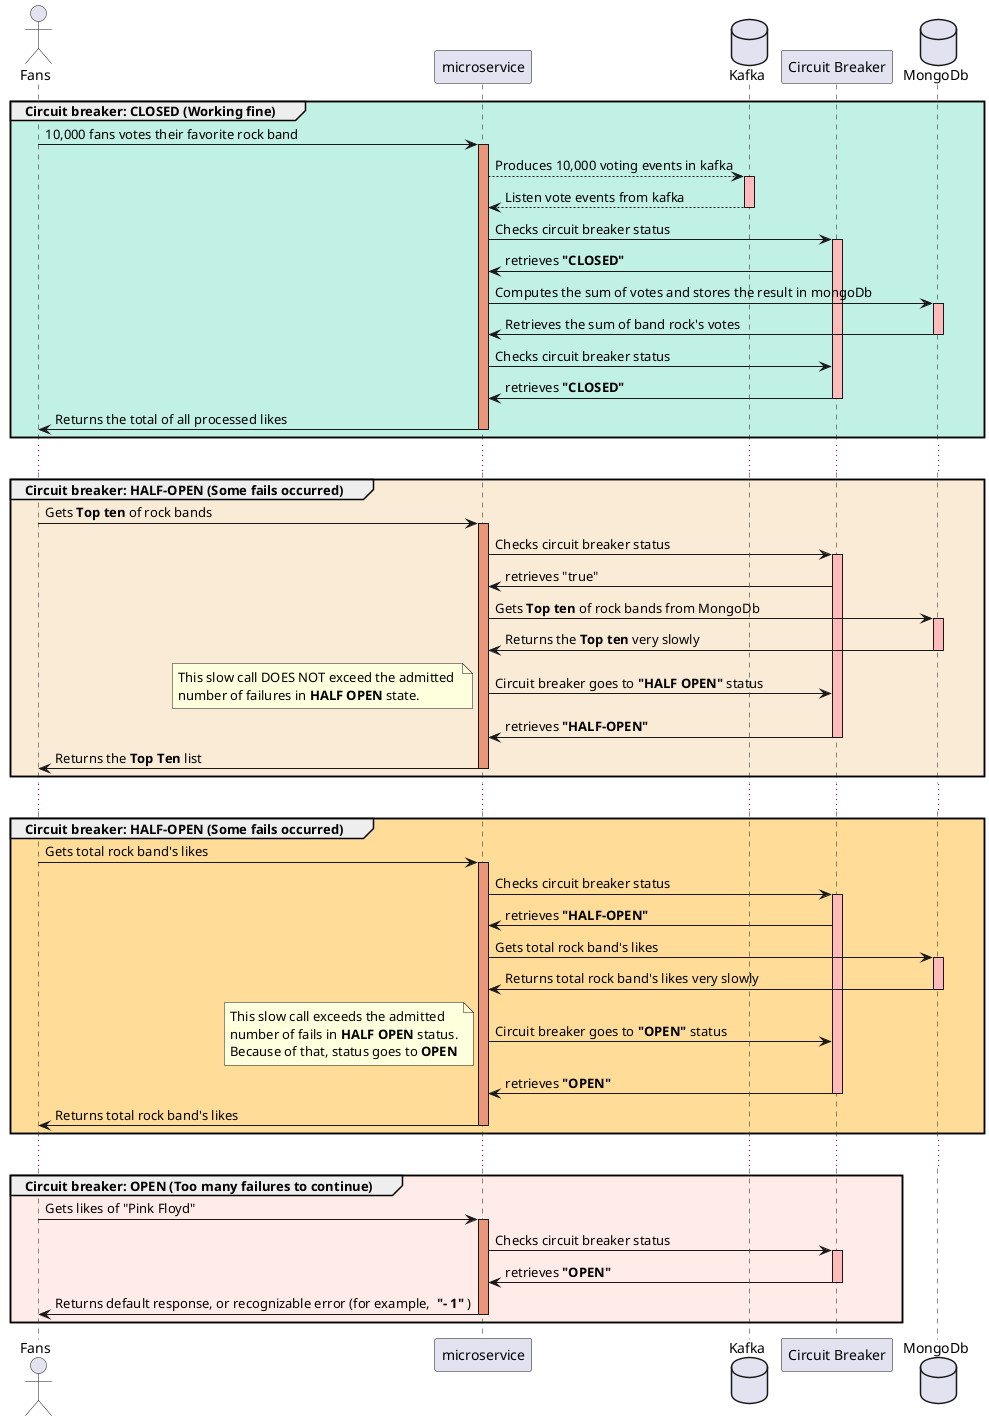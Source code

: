 @startuml

!define colorMicroservice DarkSalmon
!define colorKafka FFBBBB
!define colorCircuitBreaker FFBBBB
!define colorMongoDb FFBBBB

!define colorClosed c1f0e4
!define colorHalfOpen AntiqueWhite
!define colorHalfOpenFail ffdd99
!define colorOpen ffebe7

Actor "Fans"
Participant microservice
Database Kafka
Participant "Circuit Breaker"
Database MongoDb

group #colorClosed Circuit breaker: CLOSED (Working fine)
    "Fans" -> microservice: 10,000 fans votes their favorite rock band
    activate microservice #colorMicroservice
    microservice --> Kafka: Produces 10,000 voting events in kafka
    activate Kafka #colorKafka
    microservice <-- Kafka: Listen vote events from kafka
    deactivate Kafka
    microservice -> "Circuit Breaker": Checks circuit breaker status
    activate "Circuit Breaker" #colorCircuitBreaker
    microservice <- "Circuit Breaker": retrieves **"CLOSED"**
    microservice -> MongoDb: Computes the sum of votes and stores the result in mongoDb
    activate MongoDb #colorMongoDb
    microservice <- MongoDb: Retrieves the sum of band rock's votes
    deactivate MongoDb
    microservice -> "Circuit Breaker": Checks circuit breaker status
    microservice <- "Circuit Breaker": retrieves **"CLOSED"**
    deactivate "Circuit Breaker"
    "Fans" <- microservice: Returns the total of all processed likes
    deactivate microservice
end
...
group #colorHalfOpen Circuit breaker: HALF-OPEN (Some fails occurred)
    "Fans" -> microservice: Gets **Top ten** of rock bands
    activate microservice #colorMicroservice
    microservice -> "Circuit Breaker": Checks circuit breaker status
    activate "Circuit Breaker" #colorCircuitBreaker
    microservice <- "Circuit Breaker": retrieves "true"
    microservice -> MongoDb: Gets **Top ten** of rock bands from MongoDb
    activate MongoDb #colorMongoDb
    microservice <- MongoDb: Returns the **Top ten** very slowly
    deactivate MongoDb
    microservice -> "Circuit Breaker": Circuit breaker goes to **"HALF OPEN"** status
    note left: This slow call DOES NOT exceed the admitted \nnumber of failures in **HALF OPEN** state.
    microservice <- "Circuit Breaker": retrieves **"HALF-OPEN"**
    deactivate "Circuit Breaker"
    "Fans" <- microservice: Returns the **Top Ten** list
    deactivate microservice
end
...
group #colorHalfOpenFail Circuit breaker: HALF-OPEN (Some fails occurred)
    "Fans" -> microservice: Gets total rock band's likes
    activate microservice #colorMicroservice
    microservice -> "Circuit Breaker": Checks circuit breaker status
    activate "Circuit Breaker" #colorCircuitBreaker
    microservice <- "Circuit Breaker": retrieves **"HALF-OPEN"**
    microservice -> MongoDb: Gets total rock band's likes
    activate MongoDb #colorMongoDb
    microservice <- MongoDb: Returns total rock band's likes very slowly
    deactivate MongoDb
    microservice -> "Circuit Breaker": Circuit breaker goes to **"OPEN"** status
    note left: This slow call exceeds the admitted \nnumber of fails in **HALF OPEN** status.\nBecause of that, status goes to **OPEN**
    microservice <- "Circuit Breaker": retrieves **"OPEN"**
    deactivate "Circuit Breaker"
    "Fans" <- microservice: Returns total rock band's likes
    deactivate microservice
end
...
group #colorOpen Circuit breaker: OPEN (Too many failures to continue)
    "Fans" -> microservice: Gets likes of "Pink Floyd"
    activate microservice #colorMicroservice
    microservice -> "Circuit Breaker": Checks circuit breaker status
    activate "Circuit Breaker" #colorCircuitBreaker
    microservice <- "Circuit Breaker": retrieves **"OPEN"**
    deactivate "Circuit Breaker"
    "Fans" <- microservice: Returns default response, or recognizable error (for example, ** "- 1" **)
    deactivate microservice
end
@enduml